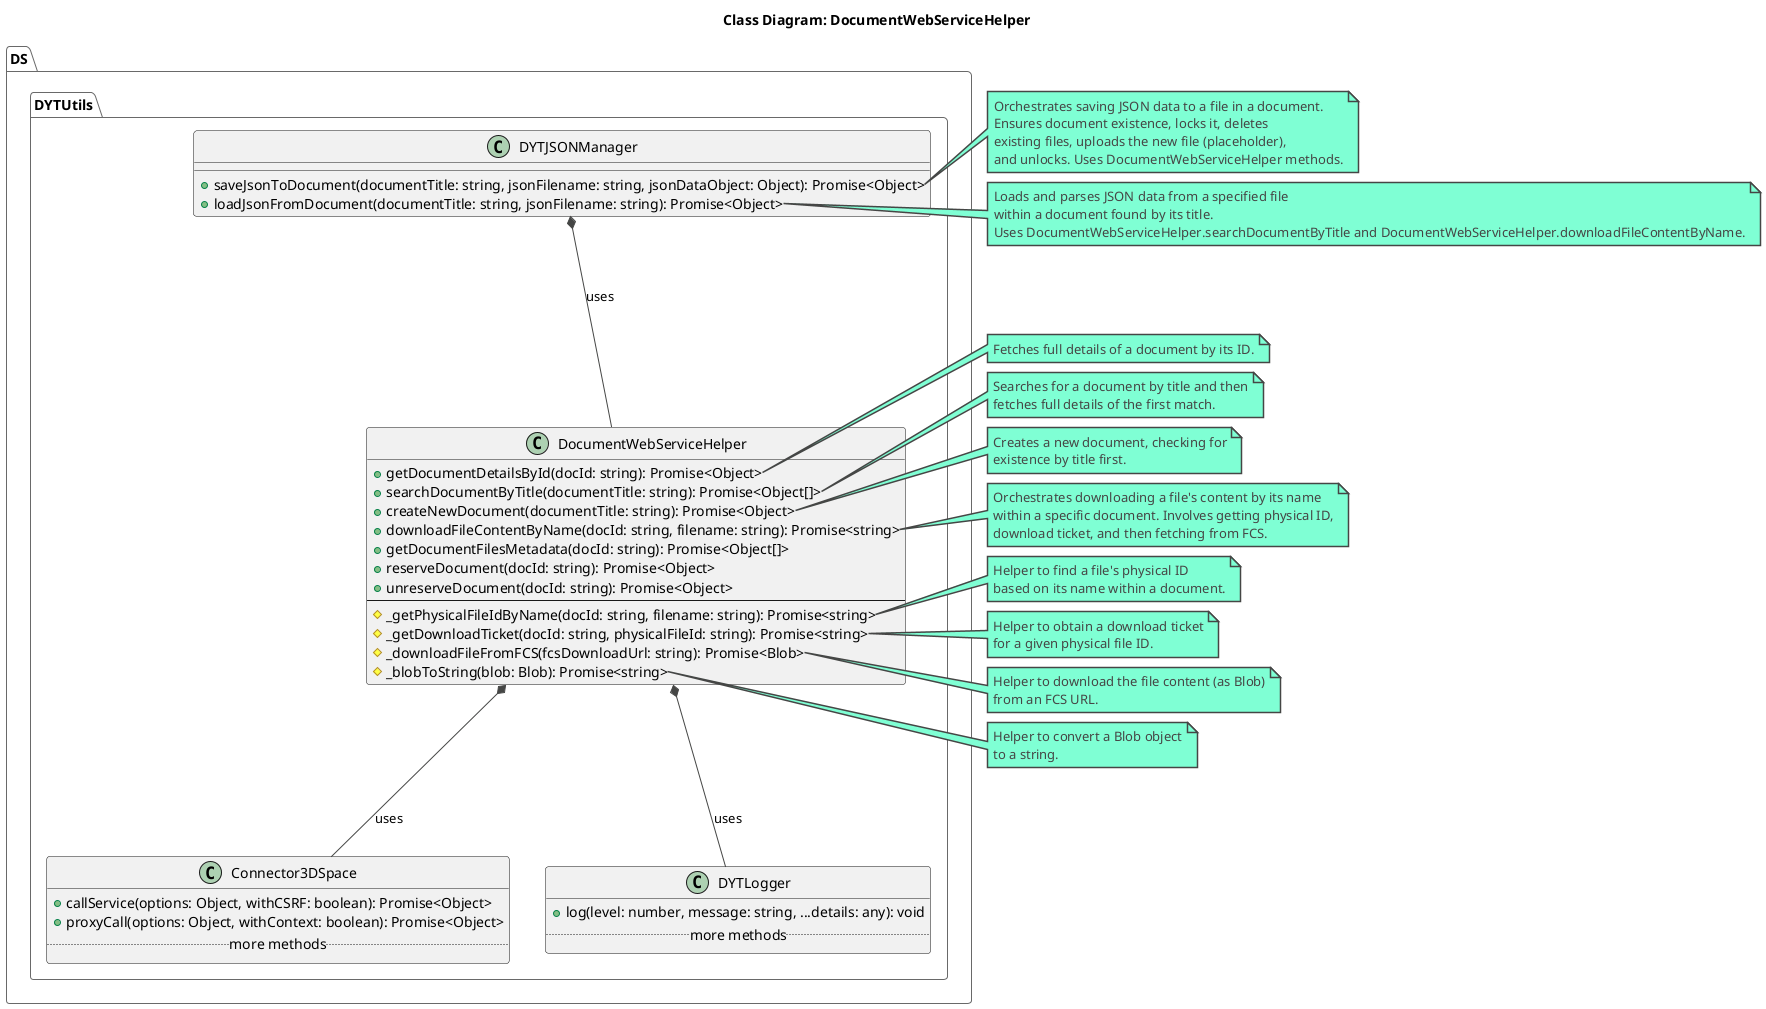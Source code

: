 @startuml DocumentWebServiceHelper_ClassDiagram
!theme vibrant
title Class Diagram: DocumentWebServiceHelper

package "DS.DYTUtils" {

    class DocumentWebServiceHelper {
        + getDocumentDetailsById(docId: string): Promise<Object>
        + searchDocumentByTitle(documentTitle: string): Promise<Object[]>
        + createNewDocument(documentTitle: string): Promise<Object>
        + downloadFileContentByName(docId: string, filename: string): Promise<string>
        + getDocumentFilesMetadata(docId: string): Promise<Object[]>
        + reserveDocument(docId: string): Promise<Object>
        + unreserveDocument(docId: string): Promise<Object>
        --
        # _getPhysicalFileIdByName(docId: string, filename: string): Promise<string>
        # _getDownloadTicket(docId: string, physicalFileId: string): Promise<string>
        # _downloadFileFromFCS(fcsDownloadUrl: string): Promise<Blob>
        # _blobToString(blob: Blob): Promise<string>
    }
    class DYTJSONManager {
        + saveJsonToDocument(documentTitle: string, jsonFilename: string, jsonDataObject: Object): Promise<Object>
        + loadJsonFromDocument(documentTitle: string, jsonFilename: string): Promise<Object>
    }
    class Connector3DSpace {
        + callService(options: Object, withCSRF: boolean): Promise<Object>
        + proxyCall(options: Object, withContext: boolean): Promise<Object>
        .. more methods ..
    }

    class DYTLogger {
        + log(level: number, message: string, ...details: any): void
        .. more methods ..
    }

}

DYTJSONManager *-- DocumentWebServiceHelper : uses
DocumentWebServiceHelper *-- Connector3DSpace : uses
DocumentWebServiceHelper *-- DYTLogger : uses

note right of DocumentWebServiceHelper::getDocumentDetailsById
Fetches full details of a document by its ID.
end note

note right of DocumentWebServiceHelper::searchDocumentByTitle
Searches for a document by title and then
fetches full details of the first match.
end note

note right of DocumentWebServiceHelper::createNewDocument
Creates a new document, checking for
existence by title first.
end note

note right of DocumentWebServiceHelper::downloadFileContentByName
Orchestrates downloading a file's content by its name
within a specific document. Involves getting physical ID,
download ticket, and then fetching from FCS.
end note

note right of DocumentWebServiceHelper::_getPhysicalFileIdByName
Helper to find a file's physical ID
based on its name within a document.
end note

note right of DocumentWebServiceHelper::_getDownloadTicket
Helper to obtain a download ticket
for a given physical file ID.
end note

note right of DocumentWebServiceHelper::_downloadFileFromFCS
Helper to download the file content (as Blob)
from an FCS URL.
end note

note right of DocumentWebServiceHelper::_blobToString
Helper to convert a Blob object
to a string.
end note

note right of DYTJSONManager::saveJsonToDocument
  Orchestrates saving JSON data to a file in a document.
  Ensures document existence, locks it, deletes
  existing files, uploads the new file (placeholder),
  and unlocks. Uses DocumentWebServiceHelper methods.
end note

note right of DYTJSONManager::loadJsonFromDocument
  Loads and parses JSON data from a specified file
  within a document found by its title.
  Uses DocumentWebServiceHelper.searchDocumentByTitle and DocumentWebServiceHelper.downloadFileContentByName.
end note

@enduml

